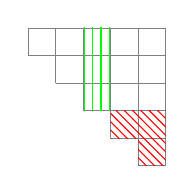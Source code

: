 % === Based On ===
% Geometric representation of the sum 1/4 + 1/16 + 1/64 + 1/256 + ...
% Author: Jimi Oke
% ================

\begin{tikzpicture}[scale=.35]\footnotesize
 \pgfmathsetmacro{\n}{5}

\begin{scope}<+->;
% grid
  \foreach \i in {1,...,\n} {
      \draw[gray,very thin] (\n-\i,\i-1) -- (\n,\i-1);
      \draw[gray,very thin] (\i-1,\n-\i) -- (\i-1,\n);
  }
  \draw[gray,very thin] (0,\n) -- (\n,\n);
  \draw[gray,very thin] (\n,0) -- (\n,\n);
\end{scope}

% function
\begin{scope}[pattern=north west lines,pattern color=red]
  \fill (\n-2,2) rectangle (\n,1);
  \fill (\n-1,1) rectangle (\n,0);
\end{scope}
\begin{scope}[pattern=vertical lines,pattern color=green]
  \fill (\n-3,2) rectangle (\n-2,\n);
\end{scope}

\end{tikzpicture}

